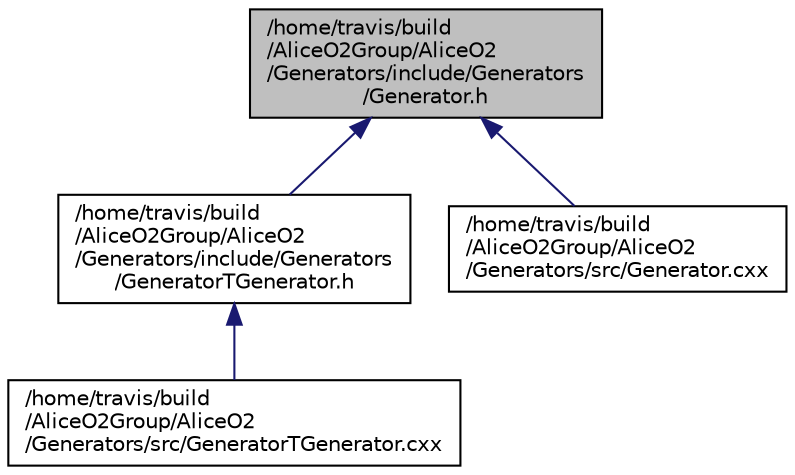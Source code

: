 digraph "/home/travis/build/AliceO2Group/AliceO2/Generators/include/Generators/Generator.h"
{
 // INTERACTIVE_SVG=YES
  bgcolor="transparent";
  edge [fontname="Helvetica",fontsize="10",labelfontname="Helvetica",labelfontsize="10"];
  node [fontname="Helvetica",fontsize="10",shape=record];
  Node1 [label="/home/travis/build\l/AliceO2Group/AliceO2\l/Generators/include/Generators\l/Generator.h",height=0.2,width=0.4,color="black", fillcolor="grey75", style="filled" fontcolor="black"];
  Node1 -> Node2 [dir="back",color="midnightblue",fontsize="10",style="solid",fontname="Helvetica"];
  Node2 [label="/home/travis/build\l/AliceO2Group/AliceO2\l/Generators/include/Generators\l/GeneratorTGenerator.h",height=0.2,width=0.4,color="black",URL="$d2/d3c/GeneratorTGenerator_8h.html"];
  Node2 -> Node3 [dir="back",color="midnightblue",fontsize="10",style="solid",fontname="Helvetica"];
  Node3 [label="/home/travis/build\l/AliceO2Group/AliceO2\l/Generators/src/GeneratorTGenerator.cxx",height=0.2,width=0.4,color="black",URL="$d8/de5/GeneratorTGenerator_8cxx.html"];
  Node1 -> Node4 [dir="back",color="midnightblue",fontsize="10",style="solid",fontname="Helvetica"];
  Node4 [label="/home/travis/build\l/AliceO2Group/AliceO2\l/Generators/src/Generator.cxx",height=0.2,width=0.4,color="black",URL="$d6/d2d/Generator_8cxx.html"];
}
